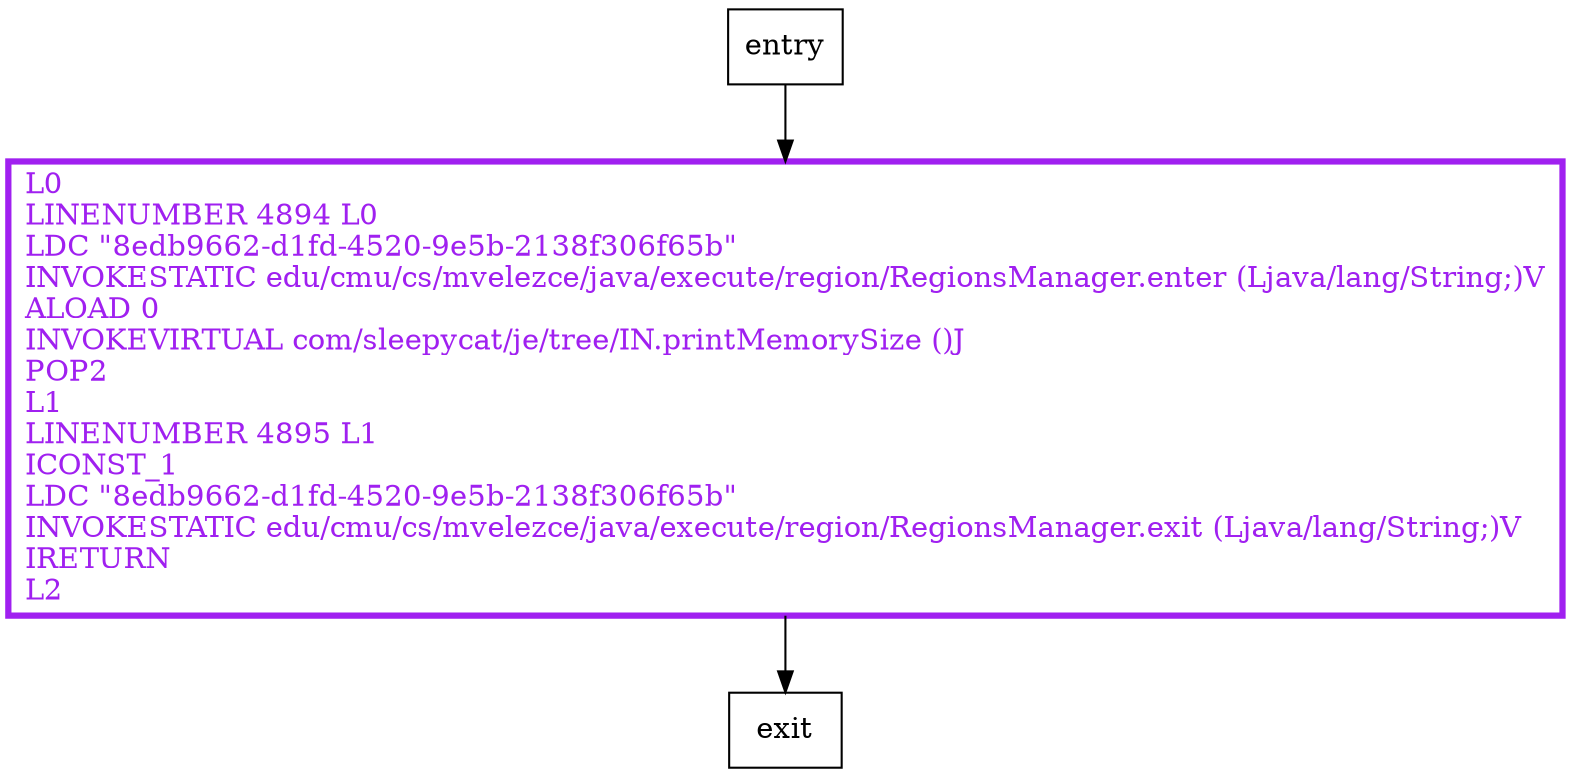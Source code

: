 digraph assertPrintMemorySize {
node [shape=record];
1539408994 [label="L0\lLINENUMBER 4894 L0\lLDC \"8edb9662-d1fd-4520-9e5b-2138f306f65b\"\lINVOKESTATIC edu/cmu/cs/mvelezce/java/execute/region/RegionsManager.enter (Ljava/lang/String;)V\lALOAD 0\lINVOKEVIRTUAL com/sleepycat/je/tree/IN.printMemorySize ()J\lPOP2\lL1\lLINENUMBER 4895 L1\lICONST_1\lLDC \"8edb9662-d1fd-4520-9e5b-2138f306f65b\"\lINVOKESTATIC edu/cmu/cs/mvelezce/java/execute/region/RegionsManager.exit (Ljava/lang/String;)V\lIRETURN\lL2\l"];
entry;
exit;
entry -> 1539408994
1539408994 -> exit
1539408994[fontcolor="purple", penwidth=3, color="purple"];
}
